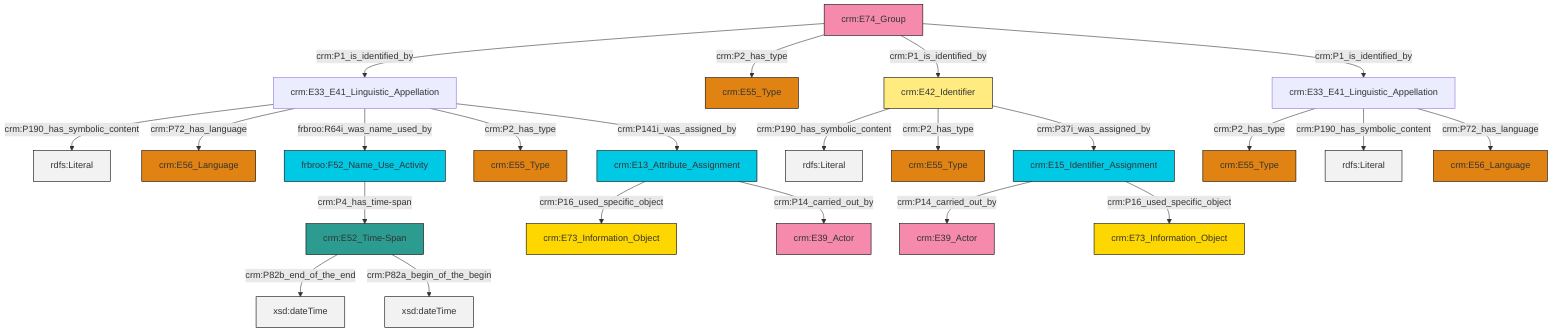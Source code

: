 graph TD
classDef Literal fill:#f2f2f2,stroke:#000000;
classDef CRM_Entity fill:#FFFFFF,stroke:#000000;
classDef Temporal_Entity fill:#00C9E6, stroke:#000000;
classDef Type fill:#E18312, stroke:#000000;
classDef Time-Span fill:#2C9C91, stroke:#000000;
classDef Appellation fill:#FFEB7F, stroke:#000000;
classDef Place fill:#008836, stroke:#000000;
classDef Persistent_Item fill:#B266B2, stroke:#000000;
classDef Conceptual_Object fill:#FFD700, stroke:#000000;
classDef Physical_Thing fill:#D2B48C, stroke:#000000;
classDef Actor fill:#f58aad, stroke:#000000;
classDef PC_Classes fill:#4ce600, stroke:#000000;
classDef Multi fill:#cccccc,stroke:#000000;

4["frbroo:F52_Name_Use_Activity"]:::Temporal_Entity -->|crm:P4_has_time-span| 5["crm:E52_Time-Span"]:::Time-Span
6["crm:E74_Group"]:::Actor -->|crm:P1_is_identified_by| 7["crm:E33_E41_Linguistic_Appellation"]:::Default
6["crm:E74_Group"]:::Actor -->|crm:P2_has_type| 8["crm:E55_Type"]:::Type
7["crm:E33_E41_Linguistic_Appellation"]:::Default -->|crm:P190_has_symbolic_content| 13[rdfs:Literal]:::Literal
7["crm:E33_E41_Linguistic_Appellation"]:::Default -->|crm:P72_has_language| 9["crm:E56_Language"]:::Type
14["crm:E33_E41_Linguistic_Appellation"]:::Default -->|crm:P2_has_type| 15["crm:E55_Type"]:::Type
6["crm:E74_Group"]:::Actor -->|crm:P1_is_identified_by| 0["crm:E42_Identifier"]:::Appellation
16["crm:E15_Identifier_Assignment"]:::Temporal_Entity -->|crm:P14_carried_out_by| 17["crm:E39_Actor"]:::Actor
5["crm:E52_Time-Span"]:::Time-Span -->|crm:P82b_end_of_the_end| 26[xsd:dateTime]:::Literal
5["crm:E52_Time-Span"]:::Time-Span -->|crm:P82a_begin_of_the_begin| 30[xsd:dateTime]:::Literal
7["crm:E33_E41_Linguistic_Appellation"]:::Default -->|frbroo:R64i_was_name_used_by| 4["frbroo:F52_Name_Use_Activity"]:::Temporal_Entity
7["crm:E33_E41_Linguistic_Appellation"]:::Default -->|crm:P2_has_type| 21["crm:E55_Type"]:::Type
24["crm:E13_Attribute_Assignment"]:::Temporal_Entity -->|crm:P16_used_specific_object| 18["crm:E73_Information_Object"]:::Conceptual_Object
14["crm:E33_E41_Linguistic_Appellation"]:::Default -->|crm:P190_has_symbolic_content| 33[rdfs:Literal]:::Literal
14["crm:E33_E41_Linguistic_Appellation"]:::Default -->|crm:P72_has_language| 2["crm:E56_Language"]:::Type
16["crm:E15_Identifier_Assignment"]:::Temporal_Entity -->|crm:P16_used_specific_object| 34["crm:E73_Information_Object"]:::Conceptual_Object
0["crm:E42_Identifier"]:::Appellation -->|crm:P190_has_symbolic_content| 36[rdfs:Literal]:::Literal
6["crm:E74_Group"]:::Actor -->|crm:P1_is_identified_by| 14["crm:E33_E41_Linguistic_Appellation"]:::Default
24["crm:E13_Attribute_Assignment"]:::Temporal_Entity -->|crm:P14_carried_out_by| 11["crm:E39_Actor"]:::Actor
7["crm:E33_E41_Linguistic_Appellation"]:::Default -->|crm:P141i_was_assigned_by| 24["crm:E13_Attribute_Assignment"]:::Temporal_Entity
0["crm:E42_Identifier"]:::Appellation -->|crm:P2_has_type| 31["crm:E55_Type"]:::Type
0["crm:E42_Identifier"]:::Appellation -->|crm:P37i_was_assigned_by| 16["crm:E15_Identifier_Assignment"]:::Temporal_Entity